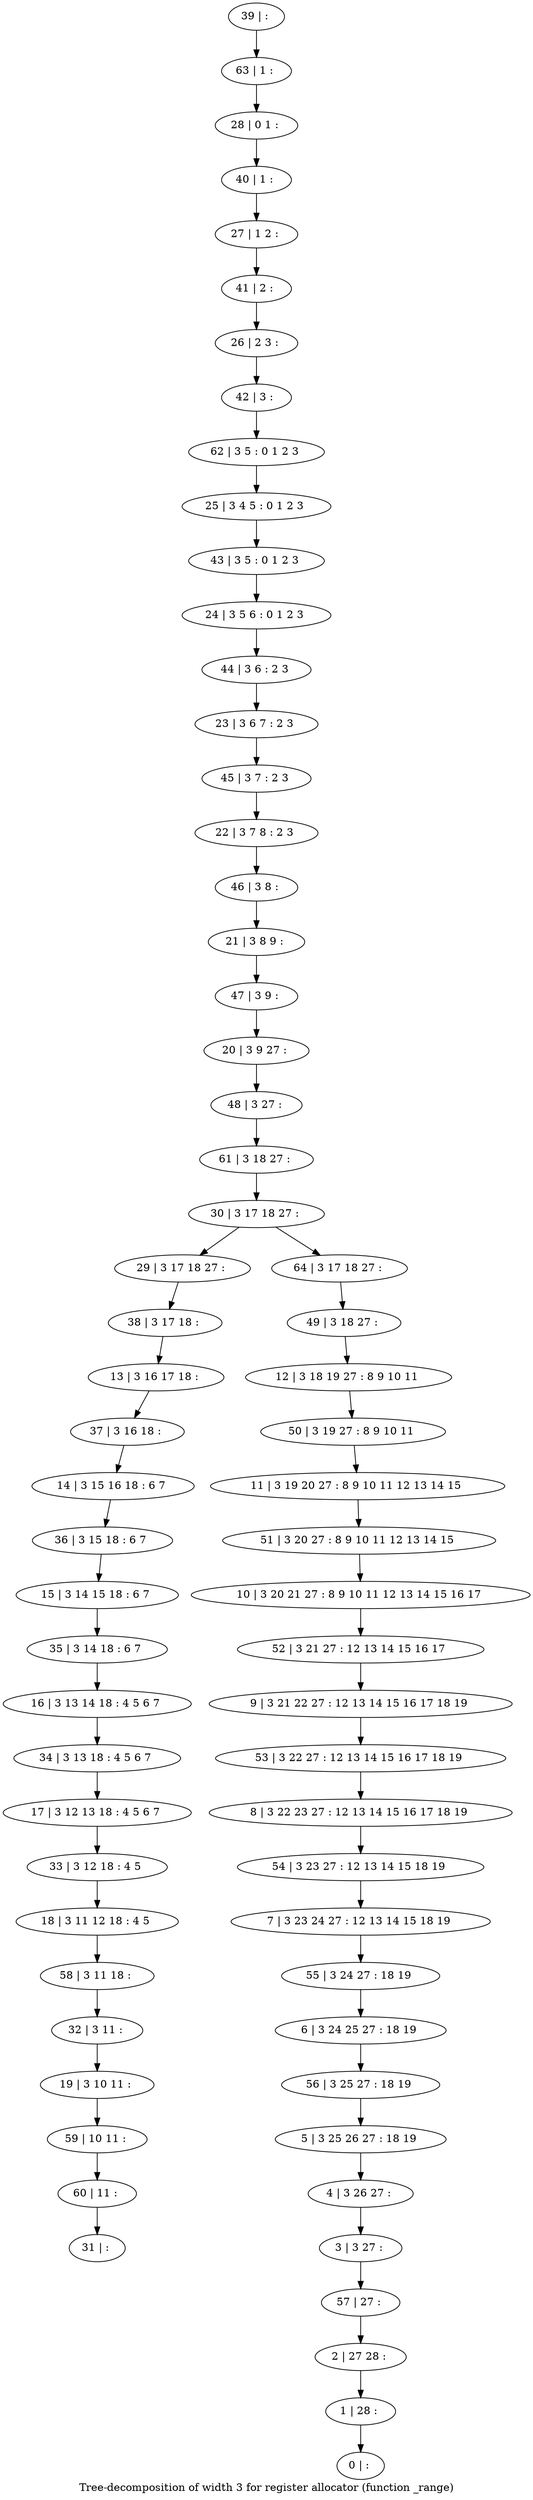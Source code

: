 digraph G {
graph [label="Tree-decomposition of width 3 for register allocator (function _range)"]
0[label="0 | : "];
1[label="1 | 28 : "];
2[label="2 | 27 28 : "];
3[label="3 | 3 27 : "];
4[label="4 | 3 26 27 : "];
5[label="5 | 3 25 26 27 : 18 19 "];
6[label="6 | 3 24 25 27 : 18 19 "];
7[label="7 | 3 23 24 27 : 12 13 14 15 18 19 "];
8[label="8 | 3 22 23 27 : 12 13 14 15 16 17 18 19 "];
9[label="9 | 3 21 22 27 : 12 13 14 15 16 17 18 19 "];
10[label="10 | 3 20 21 27 : 8 9 10 11 12 13 14 15 16 17 "];
11[label="11 | 3 19 20 27 : 8 9 10 11 12 13 14 15 "];
12[label="12 | 3 18 19 27 : 8 9 10 11 "];
13[label="13 | 3 16 17 18 : "];
14[label="14 | 3 15 16 18 : 6 7 "];
15[label="15 | 3 14 15 18 : 6 7 "];
16[label="16 | 3 13 14 18 : 4 5 6 7 "];
17[label="17 | 3 12 13 18 : 4 5 6 7 "];
18[label="18 | 3 11 12 18 : 4 5 "];
19[label="19 | 3 10 11 : "];
20[label="20 | 3 9 27 : "];
21[label="21 | 3 8 9 : "];
22[label="22 | 3 7 8 : 2 3 "];
23[label="23 | 3 6 7 : 2 3 "];
24[label="24 | 3 5 6 : 0 1 2 3 "];
25[label="25 | 3 4 5 : 0 1 2 3 "];
26[label="26 | 2 3 : "];
27[label="27 | 1 2 : "];
28[label="28 | 0 1 : "];
29[label="29 | 3 17 18 27 : "];
30[label="30 | 3 17 18 27 : "];
31[label="31 | : "];
32[label="32 | 3 11 : "];
33[label="33 | 3 12 18 : 4 5 "];
34[label="34 | 3 13 18 : 4 5 6 7 "];
35[label="35 | 3 14 18 : 6 7 "];
36[label="36 | 3 15 18 : 6 7 "];
37[label="37 | 3 16 18 : "];
38[label="38 | 3 17 18 : "];
39[label="39 | : "];
40[label="40 | 1 : "];
41[label="41 | 2 : "];
42[label="42 | 3 : "];
43[label="43 | 3 5 : 0 1 2 3 "];
44[label="44 | 3 6 : 2 3 "];
45[label="45 | 3 7 : 2 3 "];
46[label="46 | 3 8 : "];
47[label="47 | 3 9 : "];
48[label="48 | 3 27 : "];
49[label="49 | 3 18 27 : "];
50[label="50 | 3 19 27 : 8 9 10 11 "];
51[label="51 | 3 20 27 : 8 9 10 11 12 13 14 15 "];
52[label="52 | 3 21 27 : 12 13 14 15 16 17 "];
53[label="53 | 3 22 27 : 12 13 14 15 16 17 18 19 "];
54[label="54 | 3 23 27 : 12 13 14 15 18 19 "];
55[label="55 | 3 24 27 : 18 19 "];
56[label="56 | 3 25 27 : 18 19 "];
57[label="57 | 27 : "];
58[label="58 | 3 11 18 : "];
59[label="59 | 10 11 : "];
60[label="60 | 11 : "];
61[label="61 | 3 18 27 : "];
62[label="62 | 3 5 : 0 1 2 3 "];
63[label="63 | 1 : "];
64[label="64 | 3 17 18 27 : "];
32->19 ;
33->18 ;
17->33 ;
34->17 ;
16->34 ;
35->16 ;
15->35 ;
36->15 ;
14->36 ;
37->14 ;
13->37 ;
38->13 ;
29->38 ;
58->32 ;
18->58 ;
19->59 ;
60->31 ;
59->60 ;
39->63 ;
63->28 ;
28->40 ;
40->27 ;
27->41 ;
41->26 ;
26->42 ;
42->62 ;
62->25 ;
25->43 ;
43->24 ;
24->44 ;
44->23 ;
23->45 ;
45->22 ;
22->46 ;
46->21 ;
21->47 ;
47->20 ;
20->48 ;
48->61 ;
61->30 ;
49->12 ;
12->50 ;
50->11 ;
11->51 ;
51->10 ;
10->52 ;
52->9 ;
9->53 ;
53->8 ;
8->54 ;
54->7 ;
7->55 ;
55->6 ;
6->56 ;
56->5 ;
5->4 ;
4->3 ;
3->57 ;
57->2 ;
2->1 ;
1->0 ;
64->49 ;
30->29 ;
30->64 ;
}
